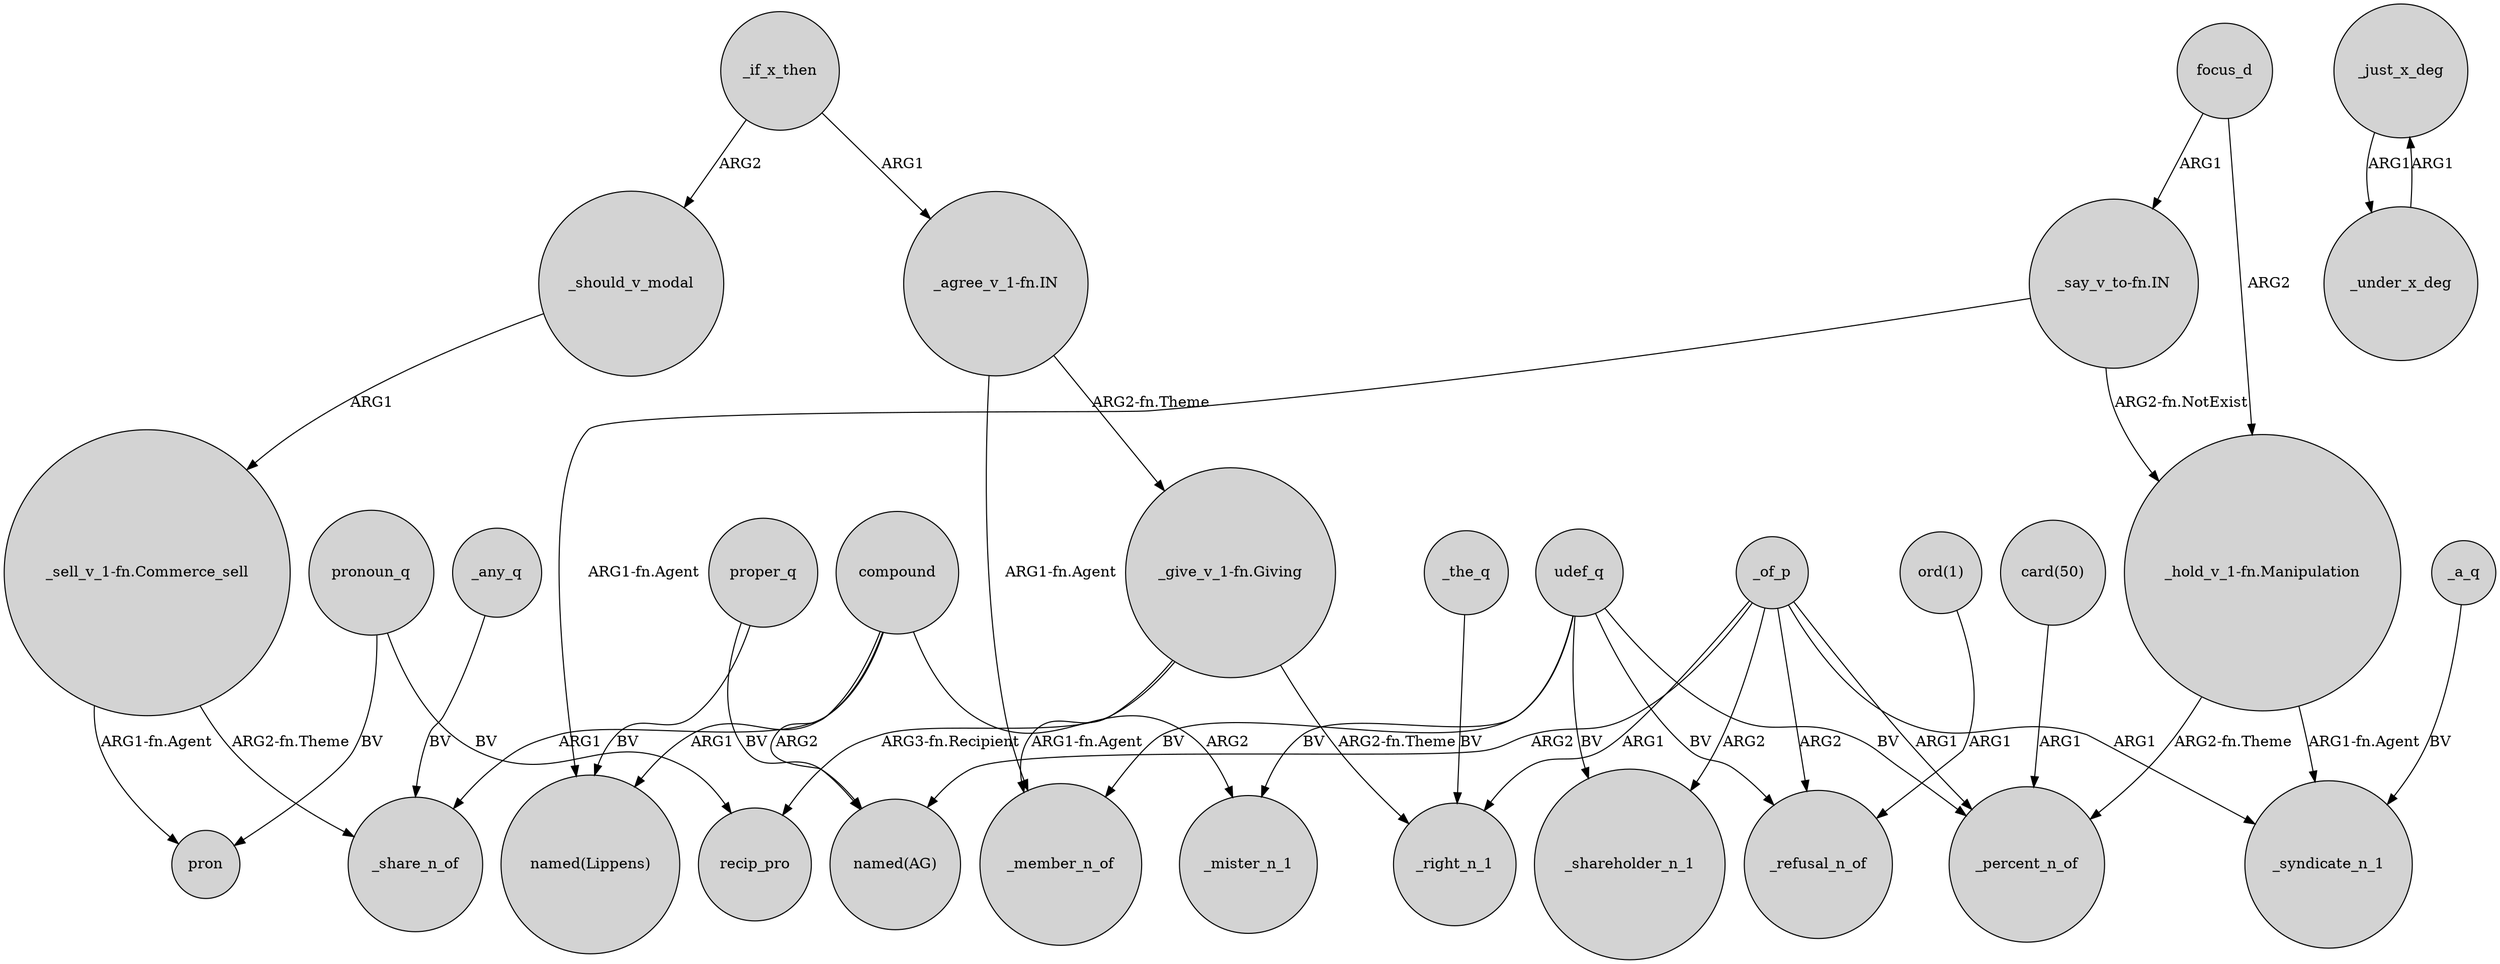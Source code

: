 digraph {
	node [shape=circle style=filled]
	_of_p -> "named(AG)" [label=ARG2]
	"_give_v_1-fn.Giving" -> _member_n_of [label="ARG1-fn.Agent"]
	_just_x_deg -> _under_x_deg [label=ARG1]
	focus_d -> "_hold_v_1-fn.Manipulation" [label=ARG2]
	_of_p -> _shareholder_n_1 [label=ARG2]
	compound -> _mister_n_1 [label=ARG2]
	"ord(1)" -> _refusal_n_of [label=ARG1]
	"_sell_v_1-fn.Commerce_sell" -> _share_n_of [label="ARG2-fn.Theme"]
	udef_q -> _mister_n_1 [label=BV]
	udef_q -> _refusal_n_of [label=BV]
	_under_x_deg -> _just_x_deg [label=ARG1]
	"_hold_v_1-fn.Manipulation" -> _percent_n_of [label="ARG2-fn.Theme"]
	"_give_v_1-fn.Giving" -> recip_pro [label="ARG3-fn.Recipient"]
	_should_v_modal -> "_sell_v_1-fn.Commerce_sell" [label=ARG1]
	udef_q -> _shareholder_n_1 [label=BV]
	proper_q -> "named(AG)" [label=BV]
	_if_x_then -> "_agree_v_1-fn.IN" [label=ARG1]
	"_give_v_1-fn.Giving" -> _right_n_1 [label="ARG2-fn.Theme"]
	_of_p -> _percent_n_of [label=ARG1]
	"_say_v_to-fn.IN" -> "_hold_v_1-fn.Manipulation" [label="ARG2-fn.NotExist"]
	"_hold_v_1-fn.Manipulation" -> _syndicate_n_1 [label="ARG1-fn.Agent"]
	pronoun_q -> pron [label=BV]
	"card(50)" -> _percent_n_of [label=ARG1]
	pronoun_q -> recip_pro [label=BV]
	proper_q -> "named(Lippens)" [label=BV]
	udef_q -> _member_n_of [label=BV]
	_a_q -> _syndicate_n_1 [label=BV]
	compound -> _share_n_of [label=ARG1]
	"_say_v_to-fn.IN" -> "named(Lippens)" [label="ARG1-fn.Agent"]
	_the_q -> _right_n_1 [label=BV]
	_of_p -> _right_n_1 [label=ARG1]
	"_agree_v_1-fn.IN" -> _member_n_of [label="ARG1-fn.Agent"]
	_of_p -> _refusal_n_of [label=ARG2]
	udef_q -> _percent_n_of [label=BV]
	"_sell_v_1-fn.Commerce_sell" -> pron [label="ARG1-fn.Agent"]
	_of_p -> _syndicate_n_1 [label=ARG1]
	"_agree_v_1-fn.IN" -> "_give_v_1-fn.Giving" [label="ARG2-fn.Theme"]
	_any_q -> _share_n_of [label=BV]
	_if_x_then -> _should_v_modal [label=ARG2]
	compound -> "named(AG)" [label=ARG2]
	compound -> "named(Lippens)" [label=ARG1]
	focus_d -> "_say_v_to-fn.IN" [label=ARG1]
}
